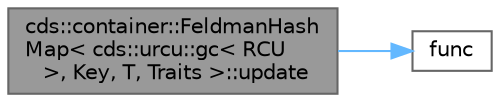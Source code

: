 digraph "cds::container::FeldmanHashMap&lt; cds::urcu::gc&lt; RCU &gt;, Key, T, Traits &gt;::update"
{
 // LATEX_PDF_SIZE
  bgcolor="transparent";
  edge [fontname=Helvetica,fontsize=10,labelfontname=Helvetica,labelfontsize=10];
  node [fontname=Helvetica,fontsize=10,shape=box,height=0.2,width=0.4];
  rankdir="LR";
  Node1 [id="Node000001",label="cds::container::FeldmanHash\lMap\< cds::urcu::gc\< RCU\l \>, Key, T, Traits \>::update",height=0.2,width=0.4,color="gray40", fillcolor="grey60", style="filled", fontcolor="black",tooltip="Updates data by key"];
  Node1 -> Node2 [id="edge1_Node000001_Node000002",color="steelblue1",style="solid",tooltip=" "];
  Node2 [id="Node000002",label="func",height=0.2,width=0.4,color="grey40", fillcolor="white", style="filled",URL="$benchmarks_2async__task_2async__task_8hpp.html#abce53bb5cc1ee70cdc013fd9b93547eb",tooltip=" "];
}
